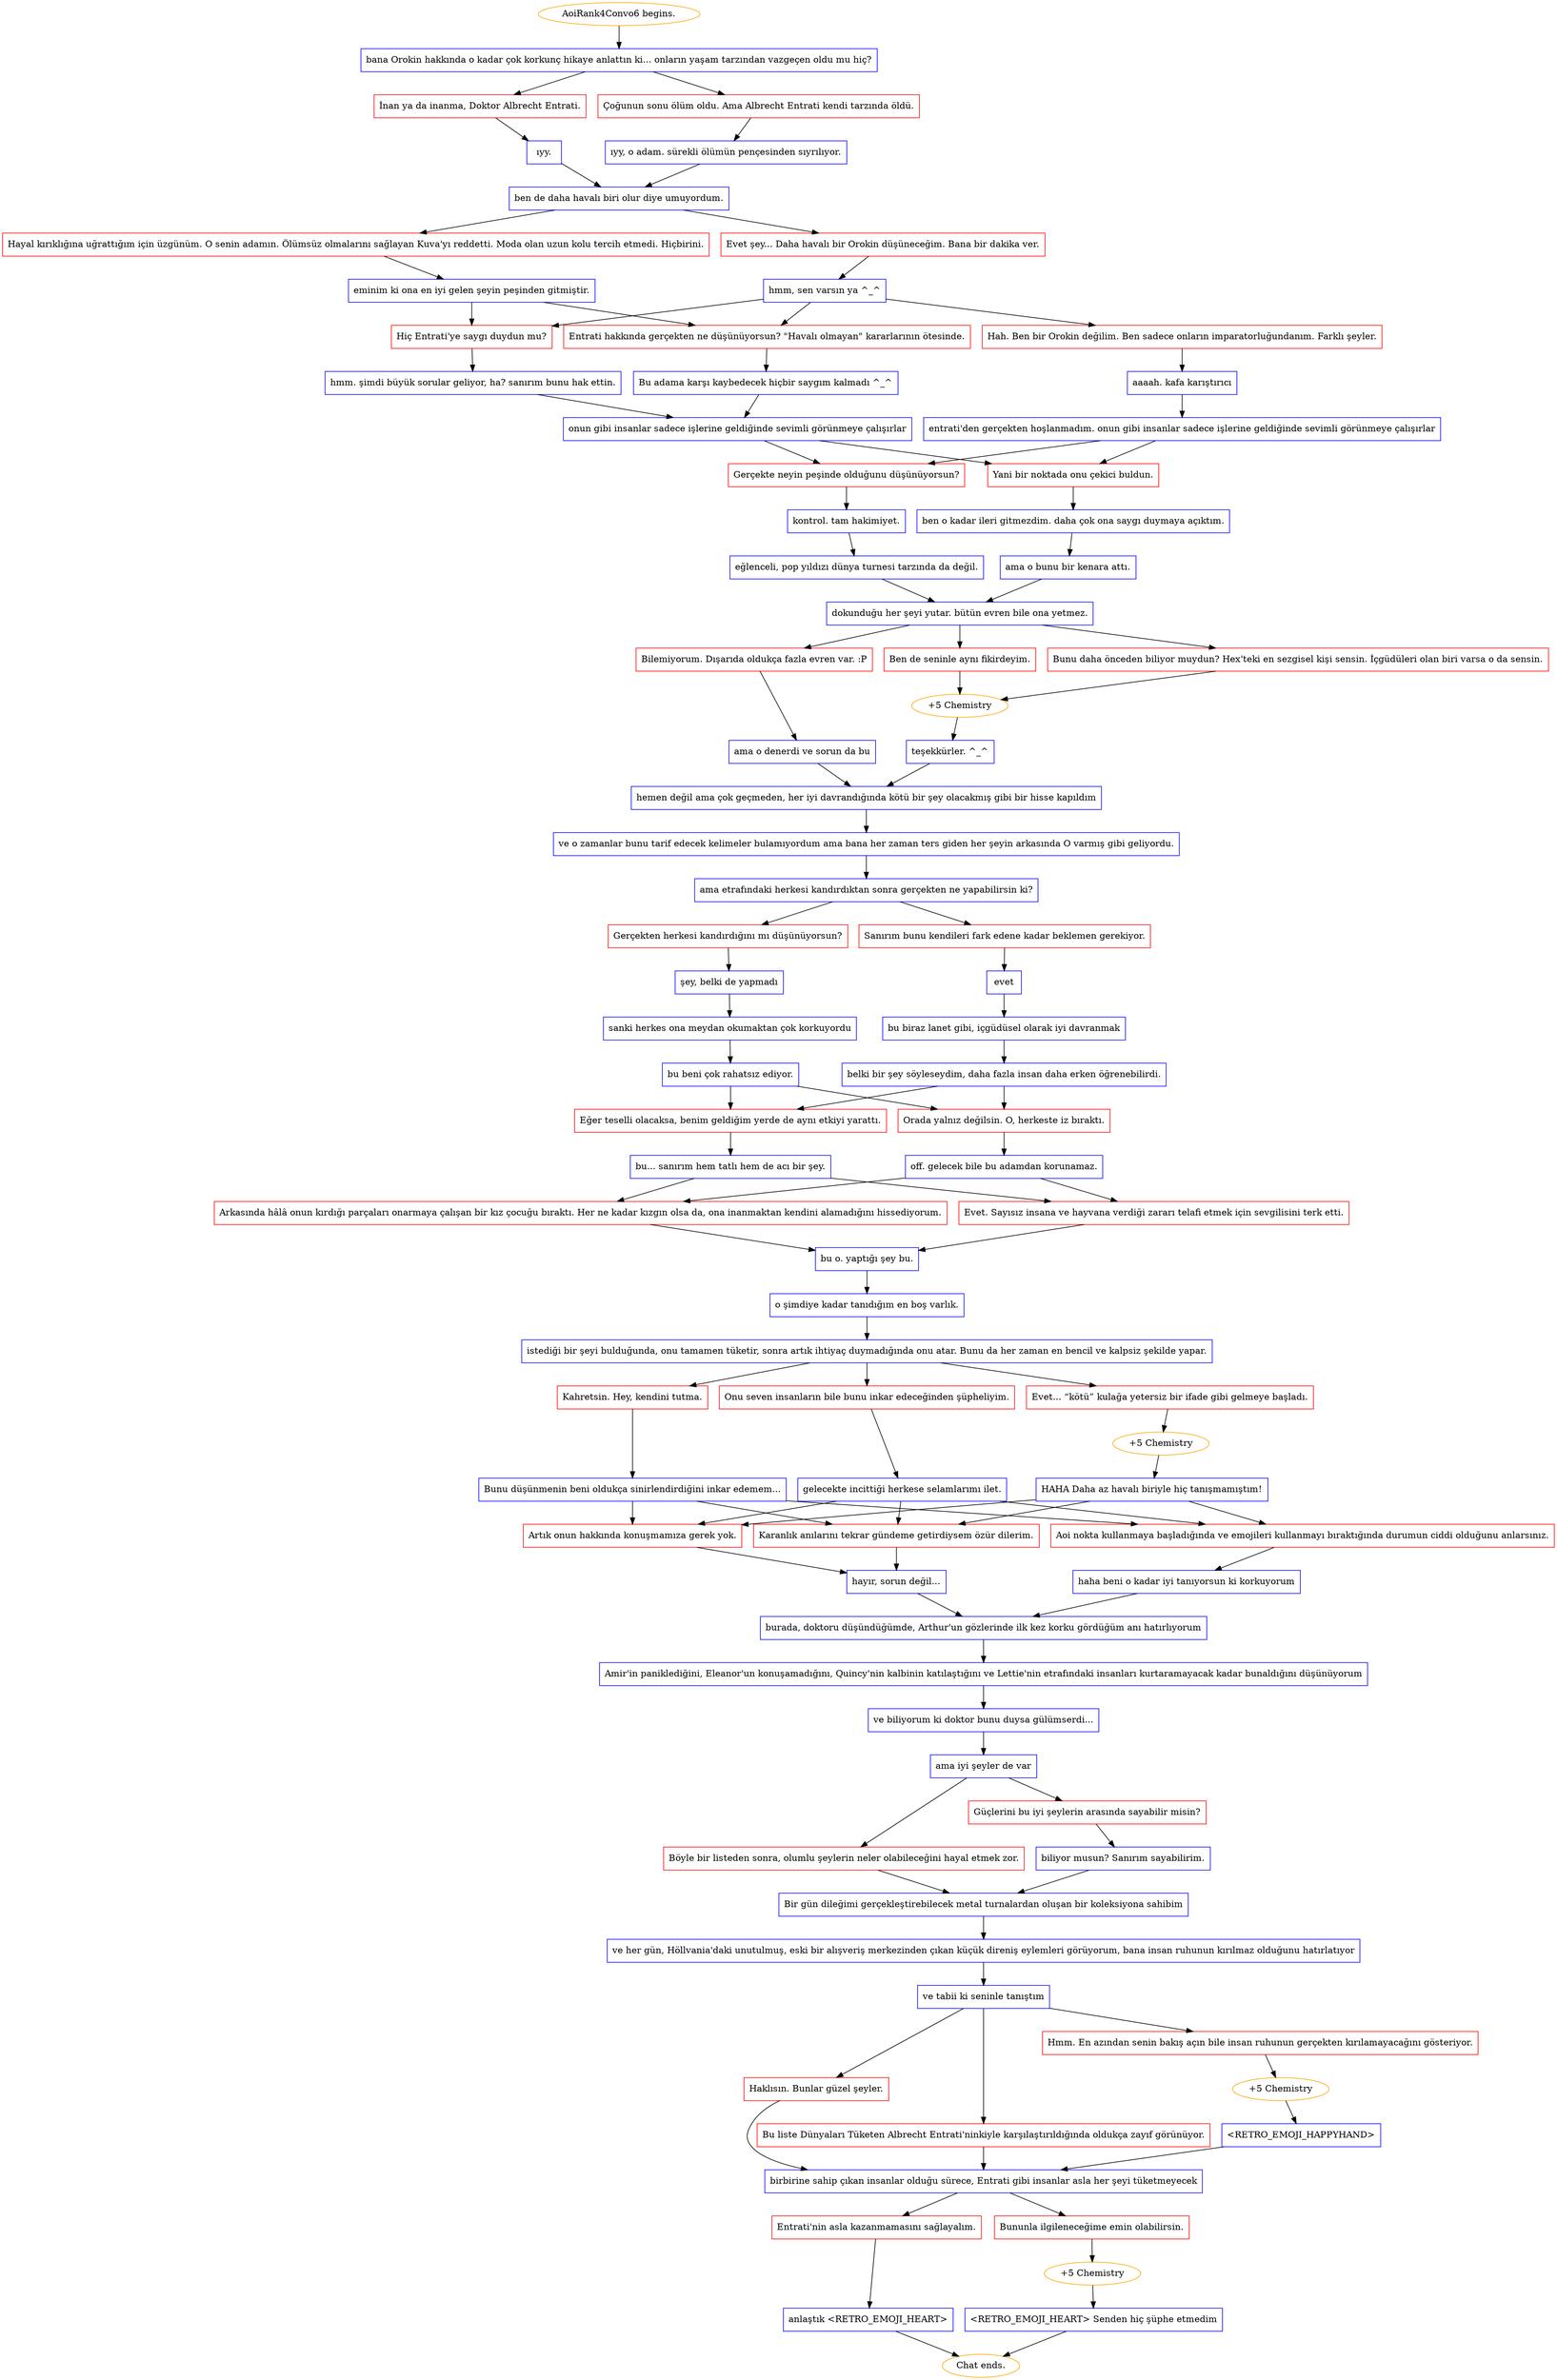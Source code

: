 digraph {
	"AoiRank4Convo6 begins." [color=orange];
		"AoiRank4Convo6 begins." -> j2672393737;
	j2672393737 [label="bana Orokin hakkında o kadar çok korkunç hikaye anlattın ki... onların yaşam tarzından vazgeçen oldu mu hiç?",shape=box,color=blue];
		j2672393737 -> j2530076323;
		j2672393737 -> j708276949;
	j2530076323 [label="İnan ya da inanma, Doktor Albrecht Entrati.",shape=box,color=red];
		j2530076323 -> j449645915;
	j708276949 [label="Çoğunun sonu ölüm oldu. Ama Albrecht Entrati kendi tarzında öldü.",shape=box,color=red];
		j708276949 -> j3677762246;
	j449645915 [label="ıyy.",shape=box,color=blue];
		j449645915 -> j1920173525;
	j3677762246 [label="ıyy, o adam. sürekli ölümün pençesinden sıyrılıyor.",shape=box,color=blue];
		j3677762246 -> j1920173525;
	j1920173525 [label="ben de daha havalı biri olur diye umuyordum.",shape=box,color=blue];
		j1920173525 -> j2096061548;
		j1920173525 -> j1898661861;
	j2096061548 [label="Hayal kırıklığına uğrattığım için üzgünüm. O senin adamın. Ölümsüz olmalarını sağlayan Kuva'yı reddetti. Moda olan uzun kolu tercih etmedi. Hiçbirini.",shape=box,color=red];
		j2096061548 -> j824467615;
	j1898661861 [label="Evet şey... Daha havalı bir Orokin düşüneceğim. Bana bir dakika ver.",shape=box,color=red];
		j1898661861 -> j3704833096;
	j824467615 [label="eminim ki ona en iyi gelen şeyin peşinden gitmiştir.",shape=box,color=blue];
		j824467615 -> j1386009915;
		j824467615 -> j700558175;
	j3704833096 [label="hmm, sen varsın ya ^_^",shape=box,color=blue];
		j3704833096 -> j1386009915;
		j3704833096 -> j700558175;
		j3704833096 -> j885202009;
	j1386009915 [label="Hiç Entrati'ye saygı duydun mu?",shape=box,color=red];
		j1386009915 -> j2320999721;
	j700558175 [label="Entrati hakkında gerçekten ne düşünüyorsun? \"Havalı olmayan\" kararlarının ötesinde.",shape=box,color=red];
		j700558175 -> j2888306905;
	j885202009 [label="Hah. Ben bir Orokin değilim. Ben sadece onların imparatorluğundanım. Farklı şeyler.",shape=box,color=red];
		j885202009 -> j2921288914;
	j2320999721 [label="hmm. şimdi büyük sorular geliyor, ha? sanırım bunu hak ettin.",shape=box,color=blue];
		j2320999721 -> j3868846935;
	j2888306905 [label="Bu adama karşı kaybedecek hiçbir saygım kalmadı ^_^",shape=box,color=blue];
		j2888306905 -> j3868846935;
	j2921288914 [label="aaaah. kafa karıştırıcı",shape=box,color=blue];
		j2921288914 -> j3055108854;
	j3868846935 [label="onun gibi insanlar sadece işlerine geldiğinde sevimli görünmeye çalışırlar",shape=box,color=blue];
		j3868846935 -> j39437087;
		j3868846935 -> j3336839268;
	j3055108854 [label="entrati'den gerçekten hoşlanmadım. onun gibi insanlar sadece işlerine geldiğinde sevimli görünmeye çalışırlar",shape=box,color=blue];
		j3055108854 -> j39437087;
		j3055108854 -> j3336839268;
	j39437087 [label="Gerçekte neyin peşinde olduğunu düşünüyorsun?",shape=box,color=red];
		j39437087 -> j1084043241;
	j3336839268 [label="Yani bir noktada onu çekici buldun.",shape=box,color=red];
		j3336839268 -> j842776996;
	j1084043241 [label="kontrol. tam hakimiyet.",shape=box,color=blue];
		j1084043241 -> j139700986;
	j842776996 [label="ben o kadar ileri gitmezdim. daha çok ona saygı duymaya açıktım.",shape=box,color=blue];
		j842776996 -> j2769898258;
	j139700986 [label="eğlenceli, pop yıldızı dünya turnesi tarzında da değil.",shape=box,color=blue];
		j139700986 -> j3483305;
	j2769898258 [label="ama o bunu bir kenara attı.",shape=box,color=blue];
		j2769898258 -> j3483305;
	j3483305 [label="dokunduğu her şeyi yutar. bütün evren bile ona yetmez.",shape=box,color=blue];
		j3483305 -> j2054219876;
		j3483305 -> j1957685609;
		j3483305 -> j28328747;
	j2054219876 [label="Bunu daha önceden biliyor muydun? Hex'teki en sezgisel kişi sensin. İçgüdüleri olan biri varsa o da sensin.",shape=box,color=red];
		j2054219876 -> j1266396868;
	j1957685609 [label="Ben de seninle aynı fikirdeyim.",shape=box,color=red];
		j1957685609 -> j1266396868;
	j28328747 [label="Bilemiyorum. Dışarıda oldukça fazla evren var. :P",shape=box,color=red];
		j28328747 -> j2561824415;
	j1266396868 [label="+5 Chemistry",color=orange];
		j1266396868 -> j3968978855;
	j2561824415 [label="ama o denerdi ve sorun da bu",shape=box,color=blue];
		j2561824415 -> j3938976302;
	j3968978855 [label="teşekkürler. ^_^",shape=box,color=blue];
		j3968978855 -> j3938976302;
	j3938976302 [label="hemen değil ama çok geçmeden, her iyi davrandığında kötü bir şey olacakmış gibi bir hisse kapıldım",shape=box,color=blue];
		j3938976302 -> j742477504;
	j742477504 [label="ve o zamanlar bunu tarif edecek kelimeler bulamıyordum ama bana her zaman ters giden her şeyin arkasında O varmış gibi geliyordu.",shape=box,color=blue];
		j742477504 -> j2357381832;
	j2357381832 [label="ama etrafındaki herkesi kandırdıktan sonra gerçekten ne yapabilirsin ki?",shape=box,color=blue];
		j2357381832 -> j3542569652;
		j2357381832 -> j3760174060;
	j3542569652 [label="Gerçekten herkesi kandırdığını mı düşünüyorsun?",shape=box,color=red];
		j3542569652 -> j1678501662;
	j3760174060 [label="Sanırım bunu kendileri fark edene kadar beklemen gerekiyor.",shape=box,color=red];
		j3760174060 -> j2980529131;
	j1678501662 [label="şey, belki de yapmadı",shape=box,color=blue];
		j1678501662 -> j1263337088;
	j2980529131 [label="evet",shape=box,color=blue];
		j2980529131 -> j2528092747;
	j1263337088 [label="sanki herkes ona meydan okumaktan çok korkuyordu",shape=box,color=blue];
		j1263337088 -> j2765662725;
	j2528092747 [label="bu biraz lanet gibi, içgüdüsel olarak iyi davranmak",shape=box,color=blue];
		j2528092747 -> j1823307199;
	j2765662725 [label="bu beni çok rahatsız ediyor.",shape=box,color=blue];
		j2765662725 -> j706514558;
		j2765662725 -> j551840723;
	j1823307199 [label="belki bir şey söyleseydim, daha fazla insan daha erken öğrenebilirdi.",shape=box,color=blue];
		j1823307199 -> j706514558;
		j1823307199 -> j551840723;
	j706514558 [label="Eğer teselli olacaksa, benim geldiğim yerde de aynı etkiyi yarattı.",shape=box,color=red];
		j706514558 -> j2988033727;
	j551840723 [label="Orada yalnız değilsin. O, herkeste iz bıraktı.",shape=box,color=red];
		j551840723 -> j1835882787;
	j2988033727 [label="bu... sanırım hem tatlı hem de acı bir şey.",shape=box,color=blue];
		j2988033727 -> j1924967935;
		j2988033727 -> j4228466174;
	j1835882787 [label="off. gelecek bile bu adamdan korunamaz.",shape=box,color=blue];
		j1835882787 -> j1924967935;
		j1835882787 -> j4228466174;
	j1924967935 [label="Arkasında hâlâ onun kırdığı parçaları onarmaya çalışan bir kız çocuğu bıraktı. Her ne kadar kızgın olsa da, ona inanmaktan kendini alamadığını hissediyorum.",shape=box,color=red];
		j1924967935 -> j1587366153;
	j4228466174 [label="Evet. Sayısız insana ve hayvana verdiği zararı telafi etmek için sevgilisini terk etti.",shape=box,color=red];
		j4228466174 -> j1587366153;
	j1587366153 [label="bu o. yaptığı şey bu.",shape=box,color=blue];
		j1587366153 -> j3949189946;
	j3949189946 [label="o şimdiye kadar tanıdığım en boş varlık.",shape=box,color=blue];
		j3949189946 -> j1995637153;
	j1995637153 [label="istediği bir şeyi bulduğunda, onu tamamen tüketir, sonra artık ihtiyaç duymadığında onu atar. Bunu da her zaman en bencil ve kalpsiz şekilde yapar.",shape=box,color=blue];
		j1995637153 -> j2763558046;
		j1995637153 -> j2301716250;
		j1995637153 -> j4171926205;
	j2763558046 [label="Evet... “kötü” kulağa yetersiz bir ifade gibi gelmeye başladı.",shape=box,color=red];
		j2763558046 -> j4264069542;
	j2301716250 [label="Kahretsin. Hey, kendini tutma.",shape=box,color=red];
		j2301716250 -> j943772823;
	j4171926205 [label="Onu seven insanların bile bunu inkar edeceğinden şüpheliyim.",shape=box,color=red];
		j4171926205 -> j3822938891;
	j4264069542 [label="+5 Chemistry",color=orange];
		j4264069542 -> j765149251;
	j943772823 [label="Bunu düşünmenin beni oldukça sinirlendirdiğini inkar edemem...",shape=box,color=blue];
		j943772823 -> j1893578549;
		j943772823 -> j2711164243;
		j943772823 -> j3867104809;
	j3822938891 [label="gelecekte incittiği herkese selamlarımı ilet.",shape=box,color=blue];
		j3822938891 -> j1893578549;
		j3822938891 -> j2711164243;
		j3822938891 -> j3867104809;
	j765149251 [label="HAHA Daha az havalı biriyle hiç tanışmamıştım!",shape=box,color=blue];
		j765149251 -> j1893578549;
		j765149251 -> j2711164243;
		j765149251 -> j3867104809;
	j1893578549 [label="Karanlık anılarını tekrar gündeme getirdiysem özür dilerim.",shape=box,color=red];
		j1893578549 -> j3622185835;
	j2711164243 [label="Artık onun hakkında konuşmamıza gerek yok.",shape=box,color=red];
		j2711164243 -> j3622185835;
	j3867104809 [label="Aoi nokta kullanmaya başladığında ve emojileri kullanmayı bıraktığında durumun ciddi olduğunu anlarsınız.",shape=box,color=red];
		j3867104809 -> j191759178;
	j3622185835 [label="hayır, sorun değil...",shape=box,color=blue];
		j3622185835 -> j1813741837;
	j191759178 [label="haha beni o kadar iyi tanıyorsun ki korkuyorum",shape=box,color=blue];
		j191759178 -> j1813741837;
	j1813741837 [label="burada, doktoru düşündüğümde, Arthur'un gözlerinde ilk kez korku gördüğüm anı hatırlıyorum",shape=box,color=blue];
		j1813741837 -> j2950112177;
	j2950112177 [label="Amir'in paniklediğini, Eleanor'un konuşamadığını, Quincy'nin kalbinin katılaştığını ve Lettie'nin etrafındaki insanları kurtaramayacak kadar bunaldığını düşünüyorum",shape=box,color=blue];
		j2950112177 -> j3513538389;
	j3513538389 [label="ve biliyorum ki doktor bunu duysa gülümserdi...",shape=box,color=blue];
		j3513538389 -> j3581552439;
	j3581552439 [label="ama iyi şeyler de var",shape=box,color=blue];
		j3581552439 -> j3711072932;
		j3581552439 -> j323908932;
	j3711072932 [label="Böyle bir listeden sonra, olumlu şeylerin neler olabileceğini hayal etmek zor.",shape=box,color=red];
		j3711072932 -> j69214798;
	j323908932 [label="Güçlerini bu iyi şeylerin arasında sayabilir misin?",shape=box,color=red];
		j323908932 -> j2174108161;
	j69214798 [label="Bir gün dileğimi gerçekleştirebilecek metal turnalardan oluşan bir koleksiyona sahibim",shape=box,color=blue];
		j69214798 -> j474110597;
	j2174108161 [label="biliyor musun? Sanırım sayabilirim.",shape=box,color=blue];
		j2174108161 -> j69214798;
	j474110597 [label="ve her gün, Höllvania'daki unutulmuş, eski bir alışveriş merkezinden çıkan küçük direniş eylemleri görüyorum, bana insan ruhunun kırılmaz olduğunu hatırlatıyor",shape=box,color=blue];
		j474110597 -> j926001206;
	j926001206 [label="ve tabii ki seninle tanıştım",shape=box,color=blue];
		j926001206 -> j431367994;
		j926001206 -> j389279745;
		j926001206 -> j3364066268;
	j431367994 [label="Hmm. En azından senin bakış açın bile insan ruhunun gerçekten kırılamayacağını gösteriyor.",shape=box,color=red];
		j431367994 -> j404143546;
	j389279745 [label="Haklısın. Bunlar güzel şeyler.",shape=box,color=red];
		j389279745 -> j1956573431;
	j3364066268 [label="Bu liste Dünyaları Tüketen Albrecht Entrati'ninkiyle karşılaştırıldığında oldukça zayıf görünüyor.",shape=box,color=red];
		j3364066268 -> j1956573431;
	j404143546 [label="+5 Chemistry",color=orange];
		j404143546 -> j779047634;
	j1956573431 [label="birbirine sahip çıkan insanlar olduğu sürece, Entrati gibi insanlar asla her şeyi tüketmeyecek",shape=box,color=blue];
		j1956573431 -> j2374148985;
		j1956573431 -> j731237737;
	j779047634 [label="<RETRO_EMOJI_HAPPYHAND>",shape=box,color=blue];
		j779047634 -> j1956573431;
	j2374148985 [label="Entrati'nin asla kazanmamasını sağlayalım.",shape=box,color=red];
		j2374148985 -> j3346359172;
	j731237737 [label="Bununla ilgileneceğime emin olabilirsin.",shape=box,color=red];
		j731237737 -> j3993665936;
	j3346359172 [label="anlaştık <RETRO_EMOJI_HEART>",shape=box,color=blue];
		j3346359172 -> "Chat ends.";
	j3993665936 [label="+5 Chemistry",color=orange];
		j3993665936 -> j3369619272;
	"Chat ends." [color=orange];
	j3369619272 [label="<RETRO_EMOJI_HEART> Senden hiç şüphe etmedim",shape=box,color=blue];
		j3369619272 -> "Chat ends.";
}